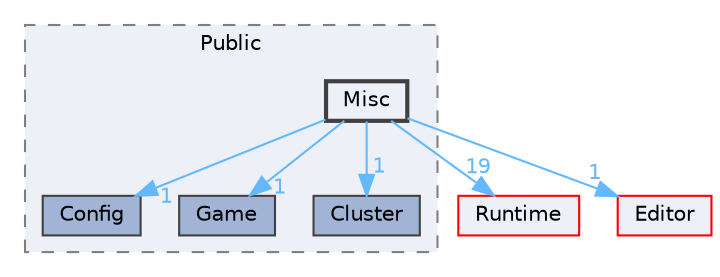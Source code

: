 digraph "Misc"
{
 // INTERACTIVE_SVG=YES
 // LATEX_PDF_SIZE
  bgcolor="transparent";
  edge [fontname=Helvetica,fontsize=10,labelfontname=Helvetica,labelfontsize=10];
  node [fontname=Helvetica,fontsize=10,shape=box,height=0.2,width=0.4];
  compound=true
  subgraph clusterdir_6e05641ffcfc9ae0b079389a73e4a72c {
    graph [ bgcolor="#edf0f7", pencolor="grey50", label="Public", fontname=Helvetica,fontsize=10 style="filled,dashed", URL="dir_6e05641ffcfc9ae0b079389a73e4a72c.html",tooltip=""]
  dir_0932db81fb6a8805c0452a6a231a1d78 [label="Config", fillcolor="#a2b4d6", color="grey25", style="filled", URL="dir_0932db81fb6a8805c0452a6a231a1d78.html",tooltip=""];
  dir_861ce2023b7fb2943ec7f6773db658d6 [label="Game", fillcolor="#a2b4d6", color="grey25", style="filled", URL="dir_861ce2023b7fb2943ec7f6773db658d6.html",tooltip=""];
  dir_b3c2e61da9dd4bd7c27e2548babed814 [label="Cluster", fillcolor="#a2b4d6", color="grey25", style="filled", URL="dir_b3c2e61da9dd4bd7c27e2548babed814.html",tooltip=""];
  dir_32308167894d995e49f5e29d12515b67 [label="Misc", fillcolor="#edf0f7", color="grey25", style="filled,bold", URL="dir_32308167894d995e49f5e29d12515b67.html",tooltip=""];
  }
  dir_7536b172fbd480bfd146a1b1acd6856b [label="Runtime", fillcolor="#edf0f7", color="red", style="filled", URL="dir_7536b172fbd480bfd146a1b1acd6856b.html",tooltip=""];
  dir_b26507eead720464ba2ac6bbc6dcec5f [label="Editor", fillcolor="#edf0f7", color="red", style="filled", URL="dir_b26507eead720464ba2ac6bbc6dcec5f.html",tooltip=""];
  dir_32308167894d995e49f5e29d12515b67->dir_0932db81fb6a8805c0452a6a231a1d78 [headlabel="1", labeldistance=1.5 headhref="dir_000642_000242.html" href="dir_000642_000242.html" color="steelblue1" fontcolor="steelblue1"];
  dir_32308167894d995e49f5e29d12515b67->dir_7536b172fbd480bfd146a1b1acd6856b [headlabel="19", labeldistance=1.5 headhref="dir_000642_000984.html" href="dir_000642_000984.html" color="steelblue1" fontcolor="steelblue1"];
  dir_32308167894d995e49f5e29d12515b67->dir_861ce2023b7fb2943ec7f6773db658d6 [headlabel="1", labeldistance=1.5 headhref="dir_000642_000418.html" href="dir_000642_000418.html" color="steelblue1" fontcolor="steelblue1"];
  dir_32308167894d995e49f5e29d12515b67->dir_b26507eead720464ba2ac6bbc6dcec5f [headlabel="1", labeldistance=1.5 headhref="dir_000642_000357.html" href="dir_000642_000357.html" color="steelblue1" fontcolor="steelblue1"];
  dir_32308167894d995e49f5e29d12515b67->dir_b3c2e61da9dd4bd7c27e2548babed814 [headlabel="1", labeldistance=1.5 headhref="dir_000642_000199.html" href="dir_000642_000199.html" color="steelblue1" fontcolor="steelblue1"];
}
